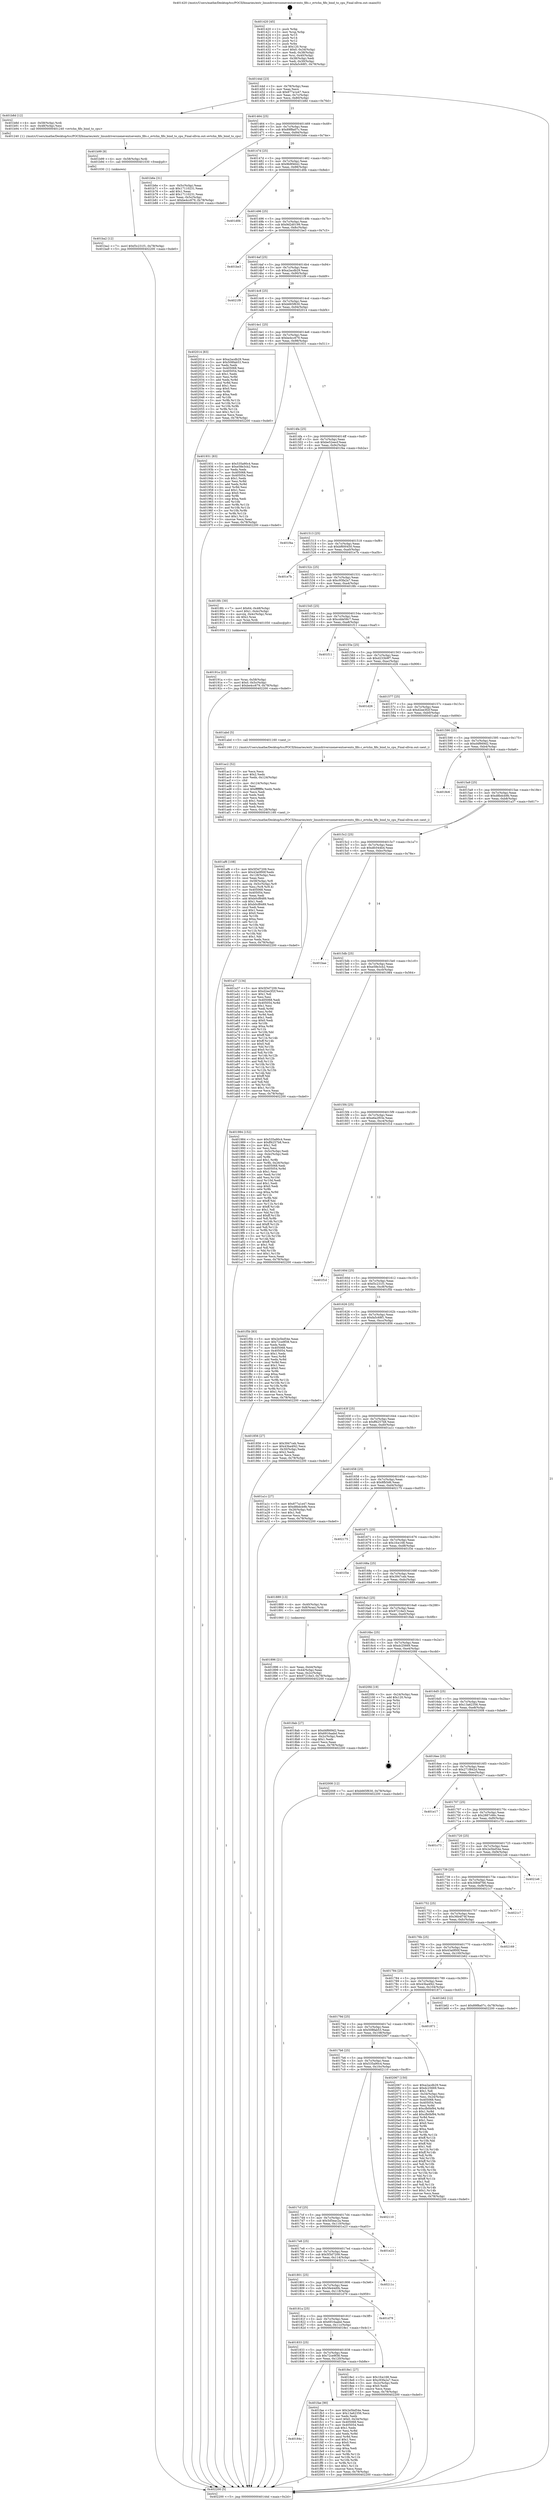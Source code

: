 digraph "0x401420" {
  label = "0x401420 (/mnt/c/Users/mathe/Desktop/tcc/POCII/binaries/extr_linuxdriversxeneventsevents_fifo.c_evtchn_fifo_bind_to_cpu_Final-ollvm.out::main(0))"
  labelloc = "t"
  node[shape=record]

  Entry [label="",width=0.3,height=0.3,shape=circle,fillcolor=black,style=filled]
  "0x40144d" [label="{
     0x40144d [23]\l
     | [instrs]\l
     &nbsp;&nbsp;0x40144d \<+3\>: mov -0x78(%rbp),%eax\l
     &nbsp;&nbsp;0x401450 \<+2\>: mov %eax,%ecx\l
     &nbsp;&nbsp;0x401452 \<+6\>: sub $0x877a1e47,%ecx\l
     &nbsp;&nbsp;0x401458 \<+3\>: mov %eax,-0x7c(%rbp)\l
     &nbsp;&nbsp;0x40145b \<+3\>: mov %ecx,-0x80(%rbp)\l
     &nbsp;&nbsp;0x40145e \<+6\>: je 0000000000401b8d \<main+0x76d\>\l
  }"]
  "0x401b8d" [label="{
     0x401b8d [12]\l
     | [instrs]\l
     &nbsp;&nbsp;0x401b8d \<+4\>: mov -0x58(%rbp),%rdi\l
     &nbsp;&nbsp;0x401b91 \<+3\>: mov -0x48(%rbp),%esi\l
     &nbsp;&nbsp;0x401b94 \<+5\>: call 0000000000401240 \<evtchn_fifo_bind_to_cpu\>\l
     | [calls]\l
     &nbsp;&nbsp;0x401240 \{1\} (/mnt/c/Users/mathe/Desktop/tcc/POCII/binaries/extr_linuxdriversxeneventsevents_fifo.c_evtchn_fifo_bind_to_cpu_Final-ollvm.out::evtchn_fifo_bind_to_cpu)\l
  }"]
  "0x401464" [label="{
     0x401464 [25]\l
     | [instrs]\l
     &nbsp;&nbsp;0x401464 \<+5\>: jmp 0000000000401469 \<main+0x49\>\l
     &nbsp;&nbsp;0x401469 \<+3\>: mov -0x7c(%rbp),%eax\l
     &nbsp;&nbsp;0x40146c \<+5\>: sub $0x89f8a07c,%eax\l
     &nbsp;&nbsp;0x401471 \<+6\>: mov %eax,-0x84(%rbp)\l
     &nbsp;&nbsp;0x401477 \<+6\>: je 0000000000401b6e \<main+0x74e\>\l
  }"]
  Exit [label="",width=0.3,height=0.3,shape=circle,fillcolor=black,style=filled,peripheries=2]
  "0x401b6e" [label="{
     0x401b6e [31]\l
     | [instrs]\l
     &nbsp;&nbsp;0x401b6e \<+3\>: mov -0x5c(%rbp),%eax\l
     &nbsp;&nbsp;0x401b71 \<+5\>: sub $0x17110231,%eax\l
     &nbsp;&nbsp;0x401b76 \<+3\>: add $0x1,%eax\l
     &nbsp;&nbsp;0x401b79 \<+5\>: add $0x17110231,%eax\l
     &nbsp;&nbsp;0x401b7e \<+3\>: mov %eax,-0x5c(%rbp)\l
     &nbsp;&nbsp;0x401b81 \<+7\>: movl $0xbe4cc679,-0x78(%rbp)\l
     &nbsp;&nbsp;0x401b88 \<+5\>: jmp 0000000000402200 \<main+0xde0\>\l
  }"]
  "0x40147d" [label="{
     0x40147d [25]\l
     | [instrs]\l
     &nbsp;&nbsp;0x40147d \<+5\>: jmp 0000000000401482 \<main+0x62\>\l
     &nbsp;&nbsp;0x401482 \<+3\>: mov -0x7c(%rbp),%eax\l
     &nbsp;&nbsp;0x401485 \<+5\>: sub $0x9b9f4642,%eax\l
     &nbsp;&nbsp;0x40148a \<+6\>: mov %eax,-0x88(%rbp)\l
     &nbsp;&nbsp;0x401490 \<+6\>: je 0000000000401d0b \<main+0x8eb\>\l
  }"]
  "0x40184c" [label="{
     0x40184c\l
  }", style=dashed]
  "0x401d0b" [label="{
     0x401d0b\l
  }", style=dashed]
  "0x401496" [label="{
     0x401496 [25]\l
     | [instrs]\l
     &nbsp;&nbsp;0x401496 \<+5\>: jmp 000000000040149b \<main+0x7b\>\l
     &nbsp;&nbsp;0x40149b \<+3\>: mov -0x7c(%rbp),%eax\l
     &nbsp;&nbsp;0x40149e \<+5\>: sub $0x9d2d0199,%eax\l
     &nbsp;&nbsp;0x4014a3 \<+6\>: mov %eax,-0x8c(%rbp)\l
     &nbsp;&nbsp;0x4014a9 \<+6\>: je 0000000000401be3 \<main+0x7c3\>\l
  }"]
  "0x401fae" [label="{
     0x401fae [90]\l
     | [instrs]\l
     &nbsp;&nbsp;0x401fae \<+5\>: mov $0x2e5bd54e,%eax\l
     &nbsp;&nbsp;0x401fb3 \<+5\>: mov $0x13a62356,%ecx\l
     &nbsp;&nbsp;0x401fb8 \<+2\>: xor %edx,%edx\l
     &nbsp;&nbsp;0x401fba \<+7\>: movl $0x0,-0x34(%rbp)\l
     &nbsp;&nbsp;0x401fc1 \<+7\>: mov 0x405068,%esi\l
     &nbsp;&nbsp;0x401fc8 \<+7\>: mov 0x405054,%edi\l
     &nbsp;&nbsp;0x401fcf \<+3\>: sub $0x1,%edx\l
     &nbsp;&nbsp;0x401fd2 \<+3\>: mov %esi,%r8d\l
     &nbsp;&nbsp;0x401fd5 \<+3\>: add %edx,%r8d\l
     &nbsp;&nbsp;0x401fd8 \<+4\>: imul %r8d,%esi\l
     &nbsp;&nbsp;0x401fdc \<+3\>: and $0x1,%esi\l
     &nbsp;&nbsp;0x401fdf \<+3\>: cmp $0x0,%esi\l
     &nbsp;&nbsp;0x401fe2 \<+4\>: sete %r9b\l
     &nbsp;&nbsp;0x401fe6 \<+3\>: cmp $0xa,%edi\l
     &nbsp;&nbsp;0x401fe9 \<+4\>: setl %r10b\l
     &nbsp;&nbsp;0x401fed \<+3\>: mov %r9b,%r11b\l
     &nbsp;&nbsp;0x401ff0 \<+3\>: and %r10b,%r11b\l
     &nbsp;&nbsp;0x401ff3 \<+3\>: xor %r10b,%r9b\l
     &nbsp;&nbsp;0x401ff6 \<+3\>: or %r9b,%r11b\l
     &nbsp;&nbsp;0x401ff9 \<+4\>: test $0x1,%r11b\l
     &nbsp;&nbsp;0x401ffd \<+3\>: cmovne %ecx,%eax\l
     &nbsp;&nbsp;0x402000 \<+3\>: mov %eax,-0x78(%rbp)\l
     &nbsp;&nbsp;0x402003 \<+5\>: jmp 0000000000402200 \<main+0xde0\>\l
  }"]
  "0x401be3" [label="{
     0x401be3\l
  }", style=dashed]
  "0x4014af" [label="{
     0x4014af [25]\l
     | [instrs]\l
     &nbsp;&nbsp;0x4014af \<+5\>: jmp 00000000004014b4 \<main+0x94\>\l
     &nbsp;&nbsp;0x4014b4 \<+3\>: mov -0x7c(%rbp),%eax\l
     &nbsp;&nbsp;0x4014b7 \<+5\>: sub $0xa2acdb29,%eax\l
     &nbsp;&nbsp;0x4014bc \<+6\>: mov %eax,-0x90(%rbp)\l
     &nbsp;&nbsp;0x4014c2 \<+6\>: je 00000000004021f9 \<main+0xdd9\>\l
  }"]
  "0x401ba2" [label="{
     0x401ba2 [12]\l
     | [instrs]\l
     &nbsp;&nbsp;0x401ba2 \<+7\>: movl $0xf3c231f1,-0x78(%rbp)\l
     &nbsp;&nbsp;0x401ba9 \<+5\>: jmp 0000000000402200 \<main+0xde0\>\l
  }"]
  "0x4021f9" [label="{
     0x4021f9\l
  }", style=dashed]
  "0x4014c8" [label="{
     0x4014c8 [25]\l
     | [instrs]\l
     &nbsp;&nbsp;0x4014c8 \<+5\>: jmp 00000000004014cd \<main+0xad\>\l
     &nbsp;&nbsp;0x4014cd \<+3\>: mov -0x7c(%rbp),%eax\l
     &nbsp;&nbsp;0x4014d0 \<+5\>: sub $0xb665f630,%eax\l
     &nbsp;&nbsp;0x4014d5 \<+6\>: mov %eax,-0x94(%rbp)\l
     &nbsp;&nbsp;0x4014db \<+6\>: je 0000000000402014 \<main+0xbf4\>\l
  }"]
  "0x401b99" [label="{
     0x401b99 [9]\l
     | [instrs]\l
     &nbsp;&nbsp;0x401b99 \<+4\>: mov -0x58(%rbp),%rdi\l
     &nbsp;&nbsp;0x401b9d \<+5\>: call 0000000000401030 \<free@plt\>\l
     | [calls]\l
     &nbsp;&nbsp;0x401030 \{1\} (unknown)\l
  }"]
  "0x402014" [label="{
     0x402014 [83]\l
     | [instrs]\l
     &nbsp;&nbsp;0x402014 \<+5\>: mov $0xa2acdb29,%eax\l
     &nbsp;&nbsp;0x402019 \<+5\>: mov $0x508fab53,%ecx\l
     &nbsp;&nbsp;0x40201e \<+2\>: xor %edx,%edx\l
     &nbsp;&nbsp;0x402020 \<+7\>: mov 0x405068,%esi\l
     &nbsp;&nbsp;0x402027 \<+7\>: mov 0x405054,%edi\l
     &nbsp;&nbsp;0x40202e \<+3\>: sub $0x1,%edx\l
     &nbsp;&nbsp;0x402031 \<+3\>: mov %esi,%r8d\l
     &nbsp;&nbsp;0x402034 \<+3\>: add %edx,%r8d\l
     &nbsp;&nbsp;0x402037 \<+4\>: imul %r8d,%esi\l
     &nbsp;&nbsp;0x40203b \<+3\>: and $0x1,%esi\l
     &nbsp;&nbsp;0x40203e \<+3\>: cmp $0x0,%esi\l
     &nbsp;&nbsp;0x402041 \<+4\>: sete %r9b\l
     &nbsp;&nbsp;0x402045 \<+3\>: cmp $0xa,%edi\l
     &nbsp;&nbsp;0x402048 \<+4\>: setl %r10b\l
     &nbsp;&nbsp;0x40204c \<+3\>: mov %r9b,%r11b\l
     &nbsp;&nbsp;0x40204f \<+3\>: and %r10b,%r11b\l
     &nbsp;&nbsp;0x402052 \<+3\>: xor %r10b,%r9b\l
     &nbsp;&nbsp;0x402055 \<+3\>: or %r9b,%r11b\l
     &nbsp;&nbsp;0x402058 \<+4\>: test $0x1,%r11b\l
     &nbsp;&nbsp;0x40205c \<+3\>: cmovne %ecx,%eax\l
     &nbsp;&nbsp;0x40205f \<+3\>: mov %eax,-0x78(%rbp)\l
     &nbsp;&nbsp;0x402062 \<+5\>: jmp 0000000000402200 \<main+0xde0\>\l
  }"]
  "0x4014e1" [label="{
     0x4014e1 [25]\l
     | [instrs]\l
     &nbsp;&nbsp;0x4014e1 \<+5\>: jmp 00000000004014e6 \<main+0xc6\>\l
     &nbsp;&nbsp;0x4014e6 \<+3\>: mov -0x7c(%rbp),%eax\l
     &nbsp;&nbsp;0x4014e9 \<+5\>: sub $0xbe4cc679,%eax\l
     &nbsp;&nbsp;0x4014ee \<+6\>: mov %eax,-0x98(%rbp)\l
     &nbsp;&nbsp;0x4014f4 \<+6\>: je 0000000000401931 \<main+0x511\>\l
  }"]
  "0x401af6" [label="{
     0x401af6 [108]\l
     | [instrs]\l
     &nbsp;&nbsp;0x401af6 \<+5\>: mov $0x5f3d7209,%ecx\l
     &nbsp;&nbsp;0x401afb \<+5\>: mov $0x43a0f00f,%edx\l
     &nbsp;&nbsp;0x401b00 \<+6\>: mov -0x128(%rbp),%esi\l
     &nbsp;&nbsp;0x401b06 \<+3\>: imul %eax,%esi\l
     &nbsp;&nbsp;0x401b09 \<+4\>: mov -0x58(%rbp),%r8\l
     &nbsp;&nbsp;0x401b0d \<+4\>: movslq -0x5c(%rbp),%r9\l
     &nbsp;&nbsp;0x401b11 \<+4\>: mov %esi,(%r8,%r9,4)\l
     &nbsp;&nbsp;0x401b15 \<+7\>: mov 0x405068,%eax\l
     &nbsp;&nbsp;0x401b1c \<+7\>: mov 0x405054,%esi\l
     &nbsp;&nbsp;0x401b23 \<+2\>: mov %eax,%edi\l
     &nbsp;&nbsp;0x401b25 \<+6\>: add $0xb0cf8489,%edi\l
     &nbsp;&nbsp;0x401b2b \<+3\>: sub $0x1,%edi\l
     &nbsp;&nbsp;0x401b2e \<+6\>: sub $0xb0cf8489,%edi\l
     &nbsp;&nbsp;0x401b34 \<+3\>: imul %edi,%eax\l
     &nbsp;&nbsp;0x401b37 \<+3\>: and $0x1,%eax\l
     &nbsp;&nbsp;0x401b3a \<+3\>: cmp $0x0,%eax\l
     &nbsp;&nbsp;0x401b3d \<+4\>: sete %r10b\l
     &nbsp;&nbsp;0x401b41 \<+3\>: cmp $0xa,%esi\l
     &nbsp;&nbsp;0x401b44 \<+4\>: setl %r11b\l
     &nbsp;&nbsp;0x401b48 \<+3\>: mov %r10b,%bl\l
     &nbsp;&nbsp;0x401b4b \<+3\>: and %r11b,%bl\l
     &nbsp;&nbsp;0x401b4e \<+3\>: xor %r11b,%r10b\l
     &nbsp;&nbsp;0x401b51 \<+3\>: or %r10b,%bl\l
     &nbsp;&nbsp;0x401b54 \<+3\>: test $0x1,%bl\l
     &nbsp;&nbsp;0x401b57 \<+3\>: cmovne %edx,%ecx\l
     &nbsp;&nbsp;0x401b5a \<+3\>: mov %ecx,-0x78(%rbp)\l
     &nbsp;&nbsp;0x401b5d \<+5\>: jmp 0000000000402200 \<main+0xde0\>\l
  }"]
  "0x401931" [label="{
     0x401931 [83]\l
     | [instrs]\l
     &nbsp;&nbsp;0x401931 \<+5\>: mov $0x535a90c4,%eax\l
     &nbsp;&nbsp;0x401936 \<+5\>: mov $0xe58e3cb2,%ecx\l
     &nbsp;&nbsp;0x40193b \<+2\>: xor %edx,%edx\l
     &nbsp;&nbsp;0x40193d \<+7\>: mov 0x405068,%esi\l
     &nbsp;&nbsp;0x401944 \<+7\>: mov 0x405054,%edi\l
     &nbsp;&nbsp;0x40194b \<+3\>: sub $0x1,%edx\l
     &nbsp;&nbsp;0x40194e \<+3\>: mov %esi,%r8d\l
     &nbsp;&nbsp;0x401951 \<+3\>: add %edx,%r8d\l
     &nbsp;&nbsp;0x401954 \<+4\>: imul %r8d,%esi\l
     &nbsp;&nbsp;0x401958 \<+3\>: and $0x1,%esi\l
     &nbsp;&nbsp;0x40195b \<+3\>: cmp $0x0,%esi\l
     &nbsp;&nbsp;0x40195e \<+4\>: sete %r9b\l
     &nbsp;&nbsp;0x401962 \<+3\>: cmp $0xa,%edi\l
     &nbsp;&nbsp;0x401965 \<+4\>: setl %r10b\l
     &nbsp;&nbsp;0x401969 \<+3\>: mov %r9b,%r11b\l
     &nbsp;&nbsp;0x40196c \<+3\>: and %r10b,%r11b\l
     &nbsp;&nbsp;0x40196f \<+3\>: xor %r10b,%r9b\l
     &nbsp;&nbsp;0x401972 \<+3\>: or %r9b,%r11b\l
     &nbsp;&nbsp;0x401975 \<+4\>: test $0x1,%r11b\l
     &nbsp;&nbsp;0x401979 \<+3\>: cmovne %ecx,%eax\l
     &nbsp;&nbsp;0x40197c \<+3\>: mov %eax,-0x78(%rbp)\l
     &nbsp;&nbsp;0x40197f \<+5\>: jmp 0000000000402200 \<main+0xde0\>\l
  }"]
  "0x4014fa" [label="{
     0x4014fa [25]\l
     | [instrs]\l
     &nbsp;&nbsp;0x4014fa \<+5\>: jmp 00000000004014ff \<main+0xdf\>\l
     &nbsp;&nbsp;0x4014ff \<+3\>: mov -0x7c(%rbp),%eax\l
     &nbsp;&nbsp;0x401502 \<+5\>: sub $0xbe52eecf,%eax\l
     &nbsp;&nbsp;0x401507 \<+6\>: mov %eax,-0x9c(%rbp)\l
     &nbsp;&nbsp;0x40150d \<+6\>: je 0000000000401f4a \<main+0xb2a\>\l
  }"]
  "0x401ac2" [label="{
     0x401ac2 [52]\l
     | [instrs]\l
     &nbsp;&nbsp;0x401ac2 \<+2\>: xor %ecx,%ecx\l
     &nbsp;&nbsp;0x401ac4 \<+5\>: mov $0x2,%edx\l
     &nbsp;&nbsp;0x401ac9 \<+6\>: mov %edx,-0x124(%rbp)\l
     &nbsp;&nbsp;0x401acf \<+1\>: cltd\l
     &nbsp;&nbsp;0x401ad0 \<+6\>: mov -0x124(%rbp),%esi\l
     &nbsp;&nbsp;0x401ad6 \<+2\>: idiv %esi\l
     &nbsp;&nbsp;0x401ad8 \<+6\>: imul $0xfffffffe,%edx,%edx\l
     &nbsp;&nbsp;0x401ade \<+2\>: mov %ecx,%edi\l
     &nbsp;&nbsp;0x401ae0 \<+2\>: sub %edx,%edi\l
     &nbsp;&nbsp;0x401ae2 \<+2\>: mov %ecx,%edx\l
     &nbsp;&nbsp;0x401ae4 \<+3\>: sub $0x1,%edx\l
     &nbsp;&nbsp;0x401ae7 \<+2\>: add %edx,%edi\l
     &nbsp;&nbsp;0x401ae9 \<+2\>: sub %edi,%ecx\l
     &nbsp;&nbsp;0x401aeb \<+6\>: mov %ecx,-0x128(%rbp)\l
     &nbsp;&nbsp;0x401af1 \<+5\>: call 0000000000401160 \<next_i\>\l
     | [calls]\l
     &nbsp;&nbsp;0x401160 \{1\} (/mnt/c/Users/mathe/Desktop/tcc/POCII/binaries/extr_linuxdriversxeneventsevents_fifo.c_evtchn_fifo_bind_to_cpu_Final-ollvm.out::next_i)\l
  }"]
  "0x401f4a" [label="{
     0x401f4a\l
  }", style=dashed]
  "0x401513" [label="{
     0x401513 [25]\l
     | [instrs]\l
     &nbsp;&nbsp;0x401513 \<+5\>: jmp 0000000000401518 \<main+0xf8\>\l
     &nbsp;&nbsp;0x401518 \<+3\>: mov -0x7c(%rbp),%eax\l
     &nbsp;&nbsp;0x40151b \<+5\>: sub $0xbf600450,%eax\l
     &nbsp;&nbsp;0x401520 \<+6\>: mov %eax,-0xa0(%rbp)\l
     &nbsp;&nbsp;0x401526 \<+6\>: je 0000000000401e7b \<main+0xa5b\>\l
  }"]
  "0x40191a" [label="{
     0x40191a [23]\l
     | [instrs]\l
     &nbsp;&nbsp;0x40191a \<+4\>: mov %rax,-0x58(%rbp)\l
     &nbsp;&nbsp;0x40191e \<+7\>: movl $0x0,-0x5c(%rbp)\l
     &nbsp;&nbsp;0x401925 \<+7\>: movl $0xbe4cc679,-0x78(%rbp)\l
     &nbsp;&nbsp;0x40192c \<+5\>: jmp 0000000000402200 \<main+0xde0\>\l
  }"]
  "0x401e7b" [label="{
     0x401e7b\l
  }", style=dashed]
  "0x40152c" [label="{
     0x40152c [25]\l
     | [instrs]\l
     &nbsp;&nbsp;0x40152c \<+5\>: jmp 0000000000401531 \<main+0x111\>\l
     &nbsp;&nbsp;0x401531 \<+3\>: mov -0x7c(%rbp),%eax\l
     &nbsp;&nbsp;0x401534 \<+5\>: sub $0xc93fa2a7,%eax\l
     &nbsp;&nbsp;0x401539 \<+6\>: mov %eax,-0xa4(%rbp)\l
     &nbsp;&nbsp;0x40153f \<+6\>: je 00000000004018fc \<main+0x4dc\>\l
  }"]
  "0x401833" [label="{
     0x401833 [25]\l
     | [instrs]\l
     &nbsp;&nbsp;0x401833 \<+5\>: jmp 0000000000401838 \<main+0x418\>\l
     &nbsp;&nbsp;0x401838 \<+3\>: mov -0x7c(%rbp),%eax\l
     &nbsp;&nbsp;0x40183b \<+5\>: sub $0x72ce9f38,%eax\l
     &nbsp;&nbsp;0x401840 \<+6\>: mov %eax,-0x120(%rbp)\l
     &nbsp;&nbsp;0x401846 \<+6\>: je 0000000000401fae \<main+0xb8e\>\l
  }"]
  "0x4018fc" [label="{
     0x4018fc [30]\l
     | [instrs]\l
     &nbsp;&nbsp;0x4018fc \<+7\>: movl $0x64,-0x48(%rbp)\l
     &nbsp;&nbsp;0x401903 \<+7\>: movl $0x1,-0x4c(%rbp)\l
     &nbsp;&nbsp;0x40190a \<+4\>: movslq -0x4c(%rbp),%rax\l
     &nbsp;&nbsp;0x40190e \<+4\>: shl $0x2,%rax\l
     &nbsp;&nbsp;0x401912 \<+3\>: mov %rax,%rdi\l
     &nbsp;&nbsp;0x401915 \<+5\>: call 0000000000401050 \<malloc@plt\>\l
     | [calls]\l
     &nbsp;&nbsp;0x401050 \{1\} (unknown)\l
  }"]
  "0x401545" [label="{
     0x401545 [25]\l
     | [instrs]\l
     &nbsp;&nbsp;0x401545 \<+5\>: jmp 000000000040154a \<main+0x12a\>\l
     &nbsp;&nbsp;0x40154a \<+3\>: mov -0x7c(%rbp),%eax\l
     &nbsp;&nbsp;0x40154d \<+5\>: sub $0xcdde58c7,%eax\l
     &nbsp;&nbsp;0x401552 \<+6\>: mov %eax,-0xa8(%rbp)\l
     &nbsp;&nbsp;0x401558 \<+6\>: je 0000000000401f11 \<main+0xaf1\>\l
  }"]
  "0x4018e1" [label="{
     0x4018e1 [27]\l
     | [instrs]\l
     &nbsp;&nbsp;0x4018e1 \<+5\>: mov $0x1fce168,%eax\l
     &nbsp;&nbsp;0x4018e6 \<+5\>: mov $0xc93fa2a7,%ecx\l
     &nbsp;&nbsp;0x4018eb \<+3\>: mov -0x2c(%rbp),%edx\l
     &nbsp;&nbsp;0x4018ee \<+3\>: cmp $0x0,%edx\l
     &nbsp;&nbsp;0x4018f1 \<+3\>: cmove %ecx,%eax\l
     &nbsp;&nbsp;0x4018f4 \<+3\>: mov %eax,-0x78(%rbp)\l
     &nbsp;&nbsp;0x4018f7 \<+5\>: jmp 0000000000402200 \<main+0xde0\>\l
  }"]
  "0x401f11" [label="{
     0x401f11\l
  }", style=dashed]
  "0x40155e" [label="{
     0x40155e [25]\l
     | [instrs]\l
     &nbsp;&nbsp;0x40155e \<+5\>: jmp 0000000000401563 \<main+0x143\>\l
     &nbsp;&nbsp;0x401563 \<+3\>: mov -0x7c(%rbp),%eax\l
     &nbsp;&nbsp;0x401566 \<+5\>: sub $0xd233b9f7,%eax\l
     &nbsp;&nbsp;0x40156b \<+6\>: mov %eax,-0xac(%rbp)\l
     &nbsp;&nbsp;0x401571 \<+6\>: je 0000000000401d26 \<main+0x906\>\l
  }"]
  "0x40181a" [label="{
     0x40181a [25]\l
     | [instrs]\l
     &nbsp;&nbsp;0x40181a \<+5\>: jmp 000000000040181f \<main+0x3ff\>\l
     &nbsp;&nbsp;0x40181f \<+3\>: mov -0x7c(%rbp),%eax\l
     &nbsp;&nbsp;0x401822 \<+5\>: sub $0x6916aabd,%eax\l
     &nbsp;&nbsp;0x401827 \<+6\>: mov %eax,-0x11c(%rbp)\l
     &nbsp;&nbsp;0x40182d \<+6\>: je 00000000004018e1 \<main+0x4c1\>\l
  }"]
  "0x401d26" [label="{
     0x401d26\l
  }", style=dashed]
  "0x401577" [label="{
     0x401577 [25]\l
     | [instrs]\l
     &nbsp;&nbsp;0x401577 \<+5\>: jmp 000000000040157c \<main+0x15c\>\l
     &nbsp;&nbsp;0x40157c \<+3\>: mov -0x7c(%rbp),%eax\l
     &nbsp;&nbsp;0x40157f \<+5\>: sub $0xd2ee3f2f,%eax\l
     &nbsp;&nbsp;0x401584 \<+6\>: mov %eax,-0xb0(%rbp)\l
     &nbsp;&nbsp;0x40158a \<+6\>: je 0000000000401abd \<main+0x69d\>\l
  }"]
  "0x401d79" [label="{
     0x401d79\l
  }", style=dashed]
  "0x401abd" [label="{
     0x401abd [5]\l
     | [instrs]\l
     &nbsp;&nbsp;0x401abd \<+5\>: call 0000000000401160 \<next_i\>\l
     | [calls]\l
     &nbsp;&nbsp;0x401160 \{1\} (/mnt/c/Users/mathe/Desktop/tcc/POCII/binaries/extr_linuxdriversxeneventsevents_fifo.c_evtchn_fifo_bind_to_cpu_Final-ollvm.out::next_i)\l
  }"]
  "0x401590" [label="{
     0x401590 [25]\l
     | [instrs]\l
     &nbsp;&nbsp;0x401590 \<+5\>: jmp 0000000000401595 \<main+0x175\>\l
     &nbsp;&nbsp;0x401595 \<+3\>: mov -0x7c(%rbp),%eax\l
     &nbsp;&nbsp;0x401598 \<+5\>: sub $0xd4f669d2,%eax\l
     &nbsp;&nbsp;0x40159d \<+6\>: mov %eax,-0xb4(%rbp)\l
     &nbsp;&nbsp;0x4015a3 \<+6\>: je 00000000004018c6 \<main+0x4a6\>\l
  }"]
  "0x401801" [label="{
     0x401801 [25]\l
     | [instrs]\l
     &nbsp;&nbsp;0x401801 \<+5\>: jmp 0000000000401806 \<main+0x3e6\>\l
     &nbsp;&nbsp;0x401806 \<+3\>: mov -0x7c(%rbp),%eax\l
     &nbsp;&nbsp;0x401809 \<+5\>: sub $0x5fe44d0b,%eax\l
     &nbsp;&nbsp;0x40180e \<+6\>: mov %eax,-0x118(%rbp)\l
     &nbsp;&nbsp;0x401814 \<+6\>: je 0000000000401d79 \<main+0x959\>\l
  }"]
  "0x4018c6" [label="{
     0x4018c6\l
  }", style=dashed]
  "0x4015a9" [label="{
     0x4015a9 [25]\l
     | [instrs]\l
     &nbsp;&nbsp;0x4015a9 \<+5\>: jmp 00000000004015ae \<main+0x18e\>\l
     &nbsp;&nbsp;0x4015ae \<+3\>: mov -0x7c(%rbp),%eax\l
     &nbsp;&nbsp;0x4015b1 \<+5\>: sub $0xd8bdcb9b,%eax\l
     &nbsp;&nbsp;0x4015b6 \<+6\>: mov %eax,-0xb8(%rbp)\l
     &nbsp;&nbsp;0x4015bc \<+6\>: je 0000000000401a37 \<main+0x617\>\l
  }"]
  "0x40211c" [label="{
     0x40211c\l
  }", style=dashed]
  "0x401a37" [label="{
     0x401a37 [134]\l
     | [instrs]\l
     &nbsp;&nbsp;0x401a37 \<+5\>: mov $0x5f3d7209,%eax\l
     &nbsp;&nbsp;0x401a3c \<+5\>: mov $0xd2ee3f2f,%ecx\l
     &nbsp;&nbsp;0x401a41 \<+2\>: mov $0x1,%dl\l
     &nbsp;&nbsp;0x401a43 \<+2\>: xor %esi,%esi\l
     &nbsp;&nbsp;0x401a45 \<+7\>: mov 0x405068,%edi\l
     &nbsp;&nbsp;0x401a4c \<+8\>: mov 0x405054,%r8d\l
     &nbsp;&nbsp;0x401a54 \<+3\>: sub $0x1,%esi\l
     &nbsp;&nbsp;0x401a57 \<+3\>: mov %edi,%r9d\l
     &nbsp;&nbsp;0x401a5a \<+3\>: add %esi,%r9d\l
     &nbsp;&nbsp;0x401a5d \<+4\>: imul %r9d,%edi\l
     &nbsp;&nbsp;0x401a61 \<+3\>: and $0x1,%edi\l
     &nbsp;&nbsp;0x401a64 \<+3\>: cmp $0x0,%edi\l
     &nbsp;&nbsp;0x401a67 \<+4\>: sete %r10b\l
     &nbsp;&nbsp;0x401a6b \<+4\>: cmp $0xa,%r8d\l
     &nbsp;&nbsp;0x401a6f \<+4\>: setl %r11b\l
     &nbsp;&nbsp;0x401a73 \<+3\>: mov %r10b,%bl\l
     &nbsp;&nbsp;0x401a76 \<+3\>: xor $0xff,%bl\l
     &nbsp;&nbsp;0x401a79 \<+3\>: mov %r11b,%r14b\l
     &nbsp;&nbsp;0x401a7c \<+4\>: xor $0xff,%r14b\l
     &nbsp;&nbsp;0x401a80 \<+3\>: xor $0x0,%dl\l
     &nbsp;&nbsp;0x401a83 \<+3\>: mov %bl,%r15b\l
     &nbsp;&nbsp;0x401a86 \<+4\>: and $0x0,%r15b\l
     &nbsp;&nbsp;0x401a8a \<+3\>: and %dl,%r10b\l
     &nbsp;&nbsp;0x401a8d \<+3\>: mov %r14b,%r12b\l
     &nbsp;&nbsp;0x401a90 \<+4\>: and $0x0,%r12b\l
     &nbsp;&nbsp;0x401a94 \<+3\>: and %dl,%r11b\l
     &nbsp;&nbsp;0x401a97 \<+3\>: or %r10b,%r15b\l
     &nbsp;&nbsp;0x401a9a \<+3\>: or %r11b,%r12b\l
     &nbsp;&nbsp;0x401a9d \<+3\>: xor %r12b,%r15b\l
     &nbsp;&nbsp;0x401aa0 \<+3\>: or %r14b,%bl\l
     &nbsp;&nbsp;0x401aa3 \<+3\>: xor $0xff,%bl\l
     &nbsp;&nbsp;0x401aa6 \<+3\>: or $0x0,%dl\l
     &nbsp;&nbsp;0x401aa9 \<+2\>: and %dl,%bl\l
     &nbsp;&nbsp;0x401aab \<+3\>: or %bl,%r15b\l
     &nbsp;&nbsp;0x401aae \<+4\>: test $0x1,%r15b\l
     &nbsp;&nbsp;0x401ab2 \<+3\>: cmovne %ecx,%eax\l
     &nbsp;&nbsp;0x401ab5 \<+3\>: mov %eax,-0x78(%rbp)\l
     &nbsp;&nbsp;0x401ab8 \<+5\>: jmp 0000000000402200 \<main+0xde0\>\l
  }"]
  "0x4015c2" [label="{
     0x4015c2 [25]\l
     | [instrs]\l
     &nbsp;&nbsp;0x4015c2 \<+5\>: jmp 00000000004015c7 \<main+0x1a7\>\l
     &nbsp;&nbsp;0x4015c7 \<+3\>: mov -0x7c(%rbp),%eax\l
     &nbsp;&nbsp;0x4015ca \<+5\>: sub $0xdfc044b4,%eax\l
     &nbsp;&nbsp;0x4015cf \<+6\>: mov %eax,-0xbc(%rbp)\l
     &nbsp;&nbsp;0x4015d5 \<+6\>: je 0000000000401bae \<main+0x78e\>\l
  }"]
  "0x4017e8" [label="{
     0x4017e8 [25]\l
     | [instrs]\l
     &nbsp;&nbsp;0x4017e8 \<+5\>: jmp 00000000004017ed \<main+0x3cd\>\l
     &nbsp;&nbsp;0x4017ed \<+3\>: mov -0x7c(%rbp),%eax\l
     &nbsp;&nbsp;0x4017f0 \<+5\>: sub $0x5f3d7209,%eax\l
     &nbsp;&nbsp;0x4017f5 \<+6\>: mov %eax,-0x114(%rbp)\l
     &nbsp;&nbsp;0x4017fb \<+6\>: je 000000000040211c \<main+0xcfc\>\l
  }"]
  "0x401bae" [label="{
     0x401bae\l
  }", style=dashed]
  "0x4015db" [label="{
     0x4015db [25]\l
     | [instrs]\l
     &nbsp;&nbsp;0x4015db \<+5\>: jmp 00000000004015e0 \<main+0x1c0\>\l
     &nbsp;&nbsp;0x4015e0 \<+3\>: mov -0x7c(%rbp),%eax\l
     &nbsp;&nbsp;0x4015e3 \<+5\>: sub $0xe58e3cb2,%eax\l
     &nbsp;&nbsp;0x4015e8 \<+6\>: mov %eax,-0xc0(%rbp)\l
     &nbsp;&nbsp;0x4015ee \<+6\>: je 0000000000401984 \<main+0x564\>\l
  }"]
  "0x401e23" [label="{
     0x401e23\l
  }", style=dashed]
  "0x401984" [label="{
     0x401984 [152]\l
     | [instrs]\l
     &nbsp;&nbsp;0x401984 \<+5\>: mov $0x535a90c4,%eax\l
     &nbsp;&nbsp;0x401989 \<+5\>: mov $0xff4257b8,%ecx\l
     &nbsp;&nbsp;0x40198e \<+2\>: mov $0x1,%dl\l
     &nbsp;&nbsp;0x401990 \<+2\>: xor %esi,%esi\l
     &nbsp;&nbsp;0x401992 \<+3\>: mov -0x5c(%rbp),%edi\l
     &nbsp;&nbsp;0x401995 \<+3\>: cmp -0x4c(%rbp),%edi\l
     &nbsp;&nbsp;0x401998 \<+4\>: setl %r8b\l
     &nbsp;&nbsp;0x40199c \<+4\>: and $0x1,%r8b\l
     &nbsp;&nbsp;0x4019a0 \<+4\>: mov %r8b,-0x26(%rbp)\l
     &nbsp;&nbsp;0x4019a4 \<+7\>: mov 0x405068,%edi\l
     &nbsp;&nbsp;0x4019ab \<+8\>: mov 0x405054,%r9d\l
     &nbsp;&nbsp;0x4019b3 \<+3\>: sub $0x1,%esi\l
     &nbsp;&nbsp;0x4019b6 \<+3\>: mov %edi,%r10d\l
     &nbsp;&nbsp;0x4019b9 \<+3\>: add %esi,%r10d\l
     &nbsp;&nbsp;0x4019bc \<+4\>: imul %r10d,%edi\l
     &nbsp;&nbsp;0x4019c0 \<+3\>: and $0x1,%edi\l
     &nbsp;&nbsp;0x4019c3 \<+3\>: cmp $0x0,%edi\l
     &nbsp;&nbsp;0x4019c6 \<+4\>: sete %r8b\l
     &nbsp;&nbsp;0x4019ca \<+4\>: cmp $0xa,%r9d\l
     &nbsp;&nbsp;0x4019ce \<+4\>: setl %r11b\l
     &nbsp;&nbsp;0x4019d2 \<+3\>: mov %r8b,%bl\l
     &nbsp;&nbsp;0x4019d5 \<+3\>: xor $0xff,%bl\l
     &nbsp;&nbsp;0x4019d8 \<+3\>: mov %r11b,%r14b\l
     &nbsp;&nbsp;0x4019db \<+4\>: xor $0xff,%r14b\l
     &nbsp;&nbsp;0x4019df \<+3\>: xor $0x1,%dl\l
     &nbsp;&nbsp;0x4019e2 \<+3\>: mov %bl,%r15b\l
     &nbsp;&nbsp;0x4019e5 \<+4\>: and $0xff,%r15b\l
     &nbsp;&nbsp;0x4019e9 \<+3\>: and %dl,%r8b\l
     &nbsp;&nbsp;0x4019ec \<+3\>: mov %r14b,%r12b\l
     &nbsp;&nbsp;0x4019ef \<+4\>: and $0xff,%r12b\l
     &nbsp;&nbsp;0x4019f3 \<+3\>: and %dl,%r11b\l
     &nbsp;&nbsp;0x4019f6 \<+3\>: or %r8b,%r15b\l
     &nbsp;&nbsp;0x4019f9 \<+3\>: or %r11b,%r12b\l
     &nbsp;&nbsp;0x4019fc \<+3\>: xor %r12b,%r15b\l
     &nbsp;&nbsp;0x4019ff \<+3\>: or %r14b,%bl\l
     &nbsp;&nbsp;0x401a02 \<+3\>: xor $0xff,%bl\l
     &nbsp;&nbsp;0x401a05 \<+3\>: or $0x1,%dl\l
     &nbsp;&nbsp;0x401a08 \<+2\>: and %dl,%bl\l
     &nbsp;&nbsp;0x401a0a \<+3\>: or %bl,%r15b\l
     &nbsp;&nbsp;0x401a0d \<+4\>: test $0x1,%r15b\l
     &nbsp;&nbsp;0x401a11 \<+3\>: cmovne %ecx,%eax\l
     &nbsp;&nbsp;0x401a14 \<+3\>: mov %eax,-0x78(%rbp)\l
     &nbsp;&nbsp;0x401a17 \<+5\>: jmp 0000000000402200 \<main+0xde0\>\l
  }"]
  "0x4015f4" [label="{
     0x4015f4 [25]\l
     | [instrs]\l
     &nbsp;&nbsp;0x4015f4 \<+5\>: jmp 00000000004015f9 \<main+0x1d9\>\l
     &nbsp;&nbsp;0x4015f9 \<+3\>: mov -0x7c(%rbp),%eax\l
     &nbsp;&nbsp;0x4015fc \<+5\>: sub $0xe6a2f03e,%eax\l
     &nbsp;&nbsp;0x401601 \<+6\>: mov %eax,-0xc4(%rbp)\l
     &nbsp;&nbsp;0x401607 \<+6\>: je 0000000000401f1d \<main+0xafd\>\l
  }"]
  "0x4017cf" [label="{
     0x4017cf [25]\l
     | [instrs]\l
     &nbsp;&nbsp;0x4017cf \<+5\>: jmp 00000000004017d4 \<main+0x3b4\>\l
     &nbsp;&nbsp;0x4017d4 \<+3\>: mov -0x7c(%rbp),%eax\l
     &nbsp;&nbsp;0x4017d7 \<+5\>: sub $0x5d5eac2a,%eax\l
     &nbsp;&nbsp;0x4017dc \<+6\>: mov %eax,-0x110(%rbp)\l
     &nbsp;&nbsp;0x4017e2 \<+6\>: je 0000000000401e23 \<main+0xa03\>\l
  }"]
  "0x401f1d" [label="{
     0x401f1d\l
  }", style=dashed]
  "0x40160d" [label="{
     0x40160d [25]\l
     | [instrs]\l
     &nbsp;&nbsp;0x40160d \<+5\>: jmp 0000000000401612 \<main+0x1f2\>\l
     &nbsp;&nbsp;0x401612 \<+3\>: mov -0x7c(%rbp),%eax\l
     &nbsp;&nbsp;0x401615 \<+5\>: sub $0xf3c231f1,%eax\l
     &nbsp;&nbsp;0x40161a \<+6\>: mov %eax,-0xc8(%rbp)\l
     &nbsp;&nbsp;0x401620 \<+6\>: je 0000000000401f5b \<main+0xb3b\>\l
  }"]
  "0x402110" [label="{
     0x402110\l
  }", style=dashed]
  "0x401f5b" [label="{
     0x401f5b [83]\l
     | [instrs]\l
     &nbsp;&nbsp;0x401f5b \<+5\>: mov $0x2e5bd54e,%eax\l
     &nbsp;&nbsp;0x401f60 \<+5\>: mov $0x72ce9f38,%ecx\l
     &nbsp;&nbsp;0x401f65 \<+2\>: xor %edx,%edx\l
     &nbsp;&nbsp;0x401f67 \<+7\>: mov 0x405068,%esi\l
     &nbsp;&nbsp;0x401f6e \<+7\>: mov 0x405054,%edi\l
     &nbsp;&nbsp;0x401f75 \<+3\>: sub $0x1,%edx\l
     &nbsp;&nbsp;0x401f78 \<+3\>: mov %esi,%r8d\l
     &nbsp;&nbsp;0x401f7b \<+3\>: add %edx,%r8d\l
     &nbsp;&nbsp;0x401f7e \<+4\>: imul %r8d,%esi\l
     &nbsp;&nbsp;0x401f82 \<+3\>: and $0x1,%esi\l
     &nbsp;&nbsp;0x401f85 \<+3\>: cmp $0x0,%esi\l
     &nbsp;&nbsp;0x401f88 \<+4\>: sete %r9b\l
     &nbsp;&nbsp;0x401f8c \<+3\>: cmp $0xa,%edi\l
     &nbsp;&nbsp;0x401f8f \<+4\>: setl %r10b\l
     &nbsp;&nbsp;0x401f93 \<+3\>: mov %r9b,%r11b\l
     &nbsp;&nbsp;0x401f96 \<+3\>: and %r10b,%r11b\l
     &nbsp;&nbsp;0x401f99 \<+3\>: xor %r10b,%r9b\l
     &nbsp;&nbsp;0x401f9c \<+3\>: or %r9b,%r11b\l
     &nbsp;&nbsp;0x401f9f \<+4\>: test $0x1,%r11b\l
     &nbsp;&nbsp;0x401fa3 \<+3\>: cmovne %ecx,%eax\l
     &nbsp;&nbsp;0x401fa6 \<+3\>: mov %eax,-0x78(%rbp)\l
     &nbsp;&nbsp;0x401fa9 \<+5\>: jmp 0000000000402200 \<main+0xde0\>\l
  }"]
  "0x401626" [label="{
     0x401626 [25]\l
     | [instrs]\l
     &nbsp;&nbsp;0x401626 \<+5\>: jmp 000000000040162b \<main+0x20b\>\l
     &nbsp;&nbsp;0x40162b \<+3\>: mov -0x7c(%rbp),%eax\l
     &nbsp;&nbsp;0x40162e \<+5\>: sub $0xfa5c68f1,%eax\l
     &nbsp;&nbsp;0x401633 \<+6\>: mov %eax,-0xcc(%rbp)\l
     &nbsp;&nbsp;0x401639 \<+6\>: je 0000000000401856 \<main+0x436\>\l
  }"]
  "0x4017b6" [label="{
     0x4017b6 [25]\l
     | [instrs]\l
     &nbsp;&nbsp;0x4017b6 \<+5\>: jmp 00000000004017bb \<main+0x39b\>\l
     &nbsp;&nbsp;0x4017bb \<+3\>: mov -0x7c(%rbp),%eax\l
     &nbsp;&nbsp;0x4017be \<+5\>: sub $0x535a90c4,%eax\l
     &nbsp;&nbsp;0x4017c3 \<+6\>: mov %eax,-0x10c(%rbp)\l
     &nbsp;&nbsp;0x4017c9 \<+6\>: je 0000000000402110 \<main+0xcf0\>\l
  }"]
  "0x401856" [label="{
     0x401856 [27]\l
     | [instrs]\l
     &nbsp;&nbsp;0x401856 \<+5\>: mov $0x3947ceb,%eax\l
     &nbsp;&nbsp;0x40185b \<+5\>: mov $0x43ba4f42,%ecx\l
     &nbsp;&nbsp;0x401860 \<+3\>: mov -0x30(%rbp),%edx\l
     &nbsp;&nbsp;0x401863 \<+3\>: cmp $0x2,%edx\l
     &nbsp;&nbsp;0x401866 \<+3\>: cmovne %ecx,%eax\l
     &nbsp;&nbsp;0x401869 \<+3\>: mov %eax,-0x78(%rbp)\l
     &nbsp;&nbsp;0x40186c \<+5\>: jmp 0000000000402200 \<main+0xde0\>\l
  }"]
  "0x40163f" [label="{
     0x40163f [25]\l
     | [instrs]\l
     &nbsp;&nbsp;0x40163f \<+5\>: jmp 0000000000401644 \<main+0x224\>\l
     &nbsp;&nbsp;0x401644 \<+3\>: mov -0x7c(%rbp),%eax\l
     &nbsp;&nbsp;0x401647 \<+5\>: sub $0xff4257b8,%eax\l
     &nbsp;&nbsp;0x40164c \<+6\>: mov %eax,-0xd0(%rbp)\l
     &nbsp;&nbsp;0x401652 \<+6\>: je 0000000000401a1c \<main+0x5fc\>\l
  }"]
  "0x402200" [label="{
     0x402200 [5]\l
     | [instrs]\l
     &nbsp;&nbsp;0x402200 \<+5\>: jmp 000000000040144d \<main+0x2d\>\l
  }"]
  "0x401420" [label="{
     0x401420 [45]\l
     | [instrs]\l
     &nbsp;&nbsp;0x401420 \<+1\>: push %rbp\l
     &nbsp;&nbsp;0x401421 \<+3\>: mov %rsp,%rbp\l
     &nbsp;&nbsp;0x401424 \<+2\>: push %r15\l
     &nbsp;&nbsp;0x401426 \<+2\>: push %r14\l
     &nbsp;&nbsp;0x401428 \<+2\>: push %r12\l
     &nbsp;&nbsp;0x40142a \<+1\>: push %rbx\l
     &nbsp;&nbsp;0x40142b \<+7\>: sub $0x120,%rsp\l
     &nbsp;&nbsp;0x401432 \<+7\>: movl $0x0,-0x34(%rbp)\l
     &nbsp;&nbsp;0x401439 \<+3\>: mov %edi,-0x38(%rbp)\l
     &nbsp;&nbsp;0x40143c \<+4\>: mov %rsi,-0x40(%rbp)\l
     &nbsp;&nbsp;0x401440 \<+3\>: mov -0x38(%rbp),%edi\l
     &nbsp;&nbsp;0x401443 \<+3\>: mov %edi,-0x30(%rbp)\l
     &nbsp;&nbsp;0x401446 \<+7\>: movl $0xfa5c68f1,-0x78(%rbp)\l
  }"]
  "0x402067" [label="{
     0x402067 [150]\l
     | [instrs]\l
     &nbsp;&nbsp;0x402067 \<+5\>: mov $0xa2acdb29,%eax\l
     &nbsp;&nbsp;0x40206c \<+5\>: mov $0xdc25669,%ecx\l
     &nbsp;&nbsp;0x402071 \<+2\>: mov $0x1,%dl\l
     &nbsp;&nbsp;0x402073 \<+3\>: mov -0x34(%rbp),%esi\l
     &nbsp;&nbsp;0x402076 \<+3\>: mov %esi,-0x24(%rbp)\l
     &nbsp;&nbsp;0x402079 \<+7\>: mov 0x405068,%esi\l
     &nbsp;&nbsp;0x402080 \<+7\>: mov 0x405054,%edi\l
     &nbsp;&nbsp;0x402087 \<+3\>: mov %esi,%r8d\l
     &nbsp;&nbsp;0x40208a \<+7\>: sub $0xcfb0bf94,%r8d\l
     &nbsp;&nbsp;0x402091 \<+4\>: sub $0x1,%r8d\l
     &nbsp;&nbsp;0x402095 \<+7\>: add $0xcfb0bf94,%r8d\l
     &nbsp;&nbsp;0x40209c \<+4\>: imul %r8d,%esi\l
     &nbsp;&nbsp;0x4020a0 \<+3\>: and $0x1,%esi\l
     &nbsp;&nbsp;0x4020a3 \<+3\>: cmp $0x0,%esi\l
     &nbsp;&nbsp;0x4020a6 \<+4\>: sete %r9b\l
     &nbsp;&nbsp;0x4020aa \<+3\>: cmp $0xa,%edi\l
     &nbsp;&nbsp;0x4020ad \<+4\>: setl %r10b\l
     &nbsp;&nbsp;0x4020b1 \<+3\>: mov %r9b,%r11b\l
     &nbsp;&nbsp;0x4020b4 \<+4\>: xor $0xff,%r11b\l
     &nbsp;&nbsp;0x4020b8 \<+3\>: mov %r10b,%bl\l
     &nbsp;&nbsp;0x4020bb \<+3\>: xor $0xff,%bl\l
     &nbsp;&nbsp;0x4020be \<+3\>: xor $0x1,%dl\l
     &nbsp;&nbsp;0x4020c1 \<+3\>: mov %r11b,%r14b\l
     &nbsp;&nbsp;0x4020c4 \<+4\>: and $0xff,%r14b\l
     &nbsp;&nbsp;0x4020c8 \<+3\>: and %dl,%r9b\l
     &nbsp;&nbsp;0x4020cb \<+3\>: mov %bl,%r15b\l
     &nbsp;&nbsp;0x4020ce \<+4\>: and $0xff,%r15b\l
     &nbsp;&nbsp;0x4020d2 \<+3\>: and %dl,%r10b\l
     &nbsp;&nbsp;0x4020d5 \<+3\>: or %r9b,%r14b\l
     &nbsp;&nbsp;0x4020d8 \<+3\>: or %r10b,%r15b\l
     &nbsp;&nbsp;0x4020db \<+3\>: xor %r15b,%r14b\l
     &nbsp;&nbsp;0x4020de \<+3\>: or %bl,%r11b\l
     &nbsp;&nbsp;0x4020e1 \<+4\>: xor $0xff,%r11b\l
     &nbsp;&nbsp;0x4020e5 \<+3\>: or $0x1,%dl\l
     &nbsp;&nbsp;0x4020e8 \<+3\>: and %dl,%r11b\l
     &nbsp;&nbsp;0x4020eb \<+3\>: or %r11b,%r14b\l
     &nbsp;&nbsp;0x4020ee \<+4\>: test $0x1,%r14b\l
     &nbsp;&nbsp;0x4020f2 \<+3\>: cmovne %ecx,%eax\l
     &nbsp;&nbsp;0x4020f5 \<+3\>: mov %eax,-0x78(%rbp)\l
     &nbsp;&nbsp;0x4020f8 \<+5\>: jmp 0000000000402200 \<main+0xde0\>\l
  }"]
  "0x401a1c" [label="{
     0x401a1c [27]\l
     | [instrs]\l
     &nbsp;&nbsp;0x401a1c \<+5\>: mov $0x877a1e47,%eax\l
     &nbsp;&nbsp;0x401a21 \<+5\>: mov $0xd8bdcb9b,%ecx\l
     &nbsp;&nbsp;0x401a26 \<+3\>: mov -0x26(%rbp),%dl\l
     &nbsp;&nbsp;0x401a29 \<+3\>: test $0x1,%dl\l
     &nbsp;&nbsp;0x401a2c \<+3\>: cmovne %ecx,%eax\l
     &nbsp;&nbsp;0x401a2f \<+3\>: mov %eax,-0x78(%rbp)\l
     &nbsp;&nbsp;0x401a32 \<+5\>: jmp 0000000000402200 \<main+0xde0\>\l
  }"]
  "0x401658" [label="{
     0x401658 [25]\l
     | [instrs]\l
     &nbsp;&nbsp;0x401658 \<+5\>: jmp 000000000040165d \<main+0x23d\>\l
     &nbsp;&nbsp;0x40165d \<+3\>: mov -0x7c(%rbp),%eax\l
     &nbsp;&nbsp;0x401660 \<+5\>: sub $0x8fb5d6,%eax\l
     &nbsp;&nbsp;0x401665 \<+6\>: mov %eax,-0xd4(%rbp)\l
     &nbsp;&nbsp;0x40166b \<+6\>: je 0000000000402175 \<main+0xd55\>\l
  }"]
  "0x40179d" [label="{
     0x40179d [25]\l
     | [instrs]\l
     &nbsp;&nbsp;0x40179d \<+5\>: jmp 00000000004017a2 \<main+0x382\>\l
     &nbsp;&nbsp;0x4017a2 \<+3\>: mov -0x7c(%rbp),%eax\l
     &nbsp;&nbsp;0x4017a5 \<+5\>: sub $0x508fab53,%eax\l
     &nbsp;&nbsp;0x4017aa \<+6\>: mov %eax,-0x108(%rbp)\l
     &nbsp;&nbsp;0x4017b0 \<+6\>: je 0000000000402067 \<main+0xc47\>\l
  }"]
  "0x402175" [label="{
     0x402175\l
  }", style=dashed]
  "0x401671" [label="{
     0x401671 [25]\l
     | [instrs]\l
     &nbsp;&nbsp;0x401671 \<+5\>: jmp 0000000000401676 \<main+0x256\>\l
     &nbsp;&nbsp;0x401676 \<+3\>: mov -0x7c(%rbp),%eax\l
     &nbsp;&nbsp;0x401679 \<+5\>: sub $0x1fce168,%eax\l
     &nbsp;&nbsp;0x40167e \<+6\>: mov %eax,-0xd8(%rbp)\l
     &nbsp;&nbsp;0x401684 \<+6\>: je 0000000000401f3e \<main+0xb1e\>\l
  }"]
  "0x401871" [label="{
     0x401871\l
  }", style=dashed]
  "0x401f3e" [label="{
     0x401f3e\l
  }", style=dashed]
  "0x40168a" [label="{
     0x40168a [25]\l
     | [instrs]\l
     &nbsp;&nbsp;0x40168a \<+5\>: jmp 000000000040168f \<main+0x26f\>\l
     &nbsp;&nbsp;0x40168f \<+3\>: mov -0x7c(%rbp),%eax\l
     &nbsp;&nbsp;0x401692 \<+5\>: sub $0x3947ceb,%eax\l
     &nbsp;&nbsp;0x401697 \<+6\>: mov %eax,-0xdc(%rbp)\l
     &nbsp;&nbsp;0x40169d \<+6\>: je 0000000000401889 \<main+0x469\>\l
  }"]
  "0x401784" [label="{
     0x401784 [25]\l
     | [instrs]\l
     &nbsp;&nbsp;0x401784 \<+5\>: jmp 0000000000401789 \<main+0x369\>\l
     &nbsp;&nbsp;0x401789 \<+3\>: mov -0x7c(%rbp),%eax\l
     &nbsp;&nbsp;0x40178c \<+5\>: sub $0x43ba4f42,%eax\l
     &nbsp;&nbsp;0x401791 \<+6\>: mov %eax,-0x104(%rbp)\l
     &nbsp;&nbsp;0x401797 \<+6\>: je 0000000000401871 \<main+0x451\>\l
  }"]
  "0x401889" [label="{
     0x401889 [13]\l
     | [instrs]\l
     &nbsp;&nbsp;0x401889 \<+4\>: mov -0x40(%rbp),%rax\l
     &nbsp;&nbsp;0x40188d \<+4\>: mov 0x8(%rax),%rdi\l
     &nbsp;&nbsp;0x401891 \<+5\>: call 0000000000401060 \<atoi@plt\>\l
     | [calls]\l
     &nbsp;&nbsp;0x401060 \{1\} (unknown)\l
  }"]
  "0x4016a3" [label="{
     0x4016a3 [25]\l
     | [instrs]\l
     &nbsp;&nbsp;0x4016a3 \<+5\>: jmp 00000000004016a8 \<main+0x288\>\l
     &nbsp;&nbsp;0x4016a8 \<+3\>: mov -0x7c(%rbp),%eax\l
     &nbsp;&nbsp;0x4016ab \<+5\>: sub $0x97216e3,%eax\l
     &nbsp;&nbsp;0x4016b0 \<+6\>: mov %eax,-0xe0(%rbp)\l
     &nbsp;&nbsp;0x4016b6 \<+6\>: je 00000000004018ab \<main+0x48b\>\l
  }"]
  "0x401896" [label="{
     0x401896 [21]\l
     | [instrs]\l
     &nbsp;&nbsp;0x401896 \<+3\>: mov %eax,-0x44(%rbp)\l
     &nbsp;&nbsp;0x401899 \<+3\>: mov -0x44(%rbp),%eax\l
     &nbsp;&nbsp;0x40189c \<+3\>: mov %eax,-0x2c(%rbp)\l
     &nbsp;&nbsp;0x40189f \<+7\>: movl $0x97216e3,-0x78(%rbp)\l
     &nbsp;&nbsp;0x4018a6 \<+5\>: jmp 0000000000402200 \<main+0xde0\>\l
  }"]
  "0x401b62" [label="{
     0x401b62 [12]\l
     | [instrs]\l
     &nbsp;&nbsp;0x401b62 \<+7\>: movl $0x89f8a07c,-0x78(%rbp)\l
     &nbsp;&nbsp;0x401b69 \<+5\>: jmp 0000000000402200 \<main+0xde0\>\l
  }"]
  "0x4018ab" [label="{
     0x4018ab [27]\l
     | [instrs]\l
     &nbsp;&nbsp;0x4018ab \<+5\>: mov $0xd4f669d2,%eax\l
     &nbsp;&nbsp;0x4018b0 \<+5\>: mov $0x6916aabd,%ecx\l
     &nbsp;&nbsp;0x4018b5 \<+3\>: mov -0x2c(%rbp),%edx\l
     &nbsp;&nbsp;0x4018b8 \<+3\>: cmp $0x1,%edx\l
     &nbsp;&nbsp;0x4018bb \<+3\>: cmovl %ecx,%eax\l
     &nbsp;&nbsp;0x4018be \<+3\>: mov %eax,-0x78(%rbp)\l
     &nbsp;&nbsp;0x4018c1 \<+5\>: jmp 0000000000402200 \<main+0xde0\>\l
  }"]
  "0x4016bc" [label="{
     0x4016bc [25]\l
     | [instrs]\l
     &nbsp;&nbsp;0x4016bc \<+5\>: jmp 00000000004016c1 \<main+0x2a1\>\l
     &nbsp;&nbsp;0x4016c1 \<+3\>: mov -0x7c(%rbp),%eax\l
     &nbsp;&nbsp;0x4016c4 \<+5\>: sub $0xdc25669,%eax\l
     &nbsp;&nbsp;0x4016c9 \<+6\>: mov %eax,-0xe4(%rbp)\l
     &nbsp;&nbsp;0x4016cf \<+6\>: je 00000000004020fd \<main+0xcdd\>\l
  }"]
  "0x40176b" [label="{
     0x40176b [25]\l
     | [instrs]\l
     &nbsp;&nbsp;0x40176b \<+5\>: jmp 0000000000401770 \<main+0x350\>\l
     &nbsp;&nbsp;0x401770 \<+3\>: mov -0x7c(%rbp),%eax\l
     &nbsp;&nbsp;0x401773 \<+5\>: sub $0x43a0f00f,%eax\l
     &nbsp;&nbsp;0x401778 \<+6\>: mov %eax,-0x100(%rbp)\l
     &nbsp;&nbsp;0x40177e \<+6\>: je 0000000000401b62 \<main+0x742\>\l
  }"]
  "0x4020fd" [label="{
     0x4020fd [19]\l
     | [instrs]\l
     &nbsp;&nbsp;0x4020fd \<+3\>: mov -0x24(%rbp),%eax\l
     &nbsp;&nbsp;0x402100 \<+7\>: add $0x120,%rsp\l
     &nbsp;&nbsp;0x402107 \<+1\>: pop %rbx\l
     &nbsp;&nbsp;0x402108 \<+2\>: pop %r12\l
     &nbsp;&nbsp;0x40210a \<+2\>: pop %r14\l
     &nbsp;&nbsp;0x40210c \<+2\>: pop %r15\l
     &nbsp;&nbsp;0x40210e \<+1\>: pop %rbp\l
     &nbsp;&nbsp;0x40210f \<+1\>: ret\l
  }"]
  "0x4016d5" [label="{
     0x4016d5 [25]\l
     | [instrs]\l
     &nbsp;&nbsp;0x4016d5 \<+5\>: jmp 00000000004016da \<main+0x2ba\>\l
     &nbsp;&nbsp;0x4016da \<+3\>: mov -0x7c(%rbp),%eax\l
     &nbsp;&nbsp;0x4016dd \<+5\>: sub $0x13a62356,%eax\l
     &nbsp;&nbsp;0x4016e2 \<+6\>: mov %eax,-0xe8(%rbp)\l
     &nbsp;&nbsp;0x4016e8 \<+6\>: je 0000000000402008 \<main+0xbe8\>\l
  }"]
  "0x402169" [label="{
     0x402169\l
  }", style=dashed]
  "0x402008" [label="{
     0x402008 [12]\l
     | [instrs]\l
     &nbsp;&nbsp;0x402008 \<+7\>: movl $0xb665f630,-0x78(%rbp)\l
     &nbsp;&nbsp;0x40200f \<+5\>: jmp 0000000000402200 \<main+0xde0\>\l
  }"]
  "0x4016ee" [label="{
     0x4016ee [25]\l
     | [instrs]\l
     &nbsp;&nbsp;0x4016ee \<+5\>: jmp 00000000004016f3 \<main+0x2d3\>\l
     &nbsp;&nbsp;0x4016f3 \<+3\>: mov -0x7c(%rbp),%eax\l
     &nbsp;&nbsp;0x4016f6 \<+5\>: sub $0x271f842d,%eax\l
     &nbsp;&nbsp;0x4016fb \<+6\>: mov %eax,-0xec(%rbp)\l
     &nbsp;&nbsp;0x401701 \<+6\>: je 0000000000401e17 \<main+0x9f7\>\l
  }"]
  "0x401752" [label="{
     0x401752 [25]\l
     | [instrs]\l
     &nbsp;&nbsp;0x401752 \<+5\>: jmp 0000000000401757 \<main+0x337\>\l
     &nbsp;&nbsp;0x401757 \<+3\>: mov -0x7c(%rbp),%eax\l
     &nbsp;&nbsp;0x40175a \<+5\>: sub $0x36b4f74f,%eax\l
     &nbsp;&nbsp;0x40175f \<+6\>: mov %eax,-0xfc(%rbp)\l
     &nbsp;&nbsp;0x401765 \<+6\>: je 0000000000402169 \<main+0xd49\>\l
  }"]
  "0x401e17" [label="{
     0x401e17\l
  }", style=dashed]
  "0x401707" [label="{
     0x401707 [25]\l
     | [instrs]\l
     &nbsp;&nbsp;0x401707 \<+5\>: jmp 000000000040170c \<main+0x2ec\>\l
     &nbsp;&nbsp;0x40170c \<+3\>: mov -0x7c(%rbp),%eax\l
     &nbsp;&nbsp;0x40170f \<+5\>: sub $0x2887c66c,%eax\l
     &nbsp;&nbsp;0x401714 \<+6\>: mov %eax,-0xf0(%rbp)\l
     &nbsp;&nbsp;0x40171a \<+6\>: je 0000000000401c73 \<main+0x853\>\l
  }"]
  "0x4021c7" [label="{
     0x4021c7\l
  }", style=dashed]
  "0x401c73" [label="{
     0x401c73\l
  }", style=dashed]
  "0x401720" [label="{
     0x401720 [25]\l
     | [instrs]\l
     &nbsp;&nbsp;0x401720 \<+5\>: jmp 0000000000401725 \<main+0x305\>\l
     &nbsp;&nbsp;0x401725 \<+3\>: mov -0x7c(%rbp),%eax\l
     &nbsp;&nbsp;0x401728 \<+5\>: sub $0x2e5bd54e,%eax\l
     &nbsp;&nbsp;0x40172d \<+6\>: mov %eax,-0xf4(%rbp)\l
     &nbsp;&nbsp;0x401733 \<+6\>: je 00000000004021e6 \<main+0xdc6\>\l
  }"]
  "0x401739" [label="{
     0x401739 [25]\l
     | [instrs]\l
     &nbsp;&nbsp;0x401739 \<+5\>: jmp 000000000040173e \<main+0x31e\>\l
     &nbsp;&nbsp;0x40173e \<+3\>: mov -0x7c(%rbp),%eax\l
     &nbsp;&nbsp;0x401741 \<+5\>: sub $0x3084f766,%eax\l
     &nbsp;&nbsp;0x401746 \<+6\>: mov %eax,-0xf8(%rbp)\l
     &nbsp;&nbsp;0x40174c \<+6\>: je 00000000004021c7 \<main+0xda7\>\l
  }"]
  "0x4021e6" [label="{
     0x4021e6\l
  }", style=dashed]
  Entry -> "0x401420" [label=" 1"]
  "0x40144d" -> "0x401b8d" [label=" 1"]
  "0x40144d" -> "0x401464" [label=" 21"]
  "0x4020fd" -> Exit [label=" 1"]
  "0x401464" -> "0x401b6e" [label=" 1"]
  "0x401464" -> "0x40147d" [label=" 20"]
  "0x402067" -> "0x402200" [label=" 1"]
  "0x40147d" -> "0x401d0b" [label=" 0"]
  "0x40147d" -> "0x401496" [label=" 20"]
  "0x402014" -> "0x402200" [label=" 1"]
  "0x401496" -> "0x401be3" [label=" 0"]
  "0x401496" -> "0x4014af" [label=" 20"]
  "0x402008" -> "0x402200" [label=" 1"]
  "0x4014af" -> "0x4021f9" [label=" 0"]
  "0x4014af" -> "0x4014c8" [label=" 20"]
  "0x401833" -> "0x40184c" [label=" 0"]
  "0x4014c8" -> "0x402014" [label=" 1"]
  "0x4014c8" -> "0x4014e1" [label=" 19"]
  "0x401833" -> "0x401fae" [label=" 1"]
  "0x4014e1" -> "0x401931" [label=" 2"]
  "0x4014e1" -> "0x4014fa" [label=" 17"]
  "0x401fae" -> "0x402200" [label=" 1"]
  "0x4014fa" -> "0x401f4a" [label=" 0"]
  "0x4014fa" -> "0x401513" [label=" 17"]
  "0x401f5b" -> "0x402200" [label=" 1"]
  "0x401513" -> "0x401e7b" [label=" 0"]
  "0x401513" -> "0x40152c" [label=" 17"]
  "0x401ba2" -> "0x402200" [label=" 1"]
  "0x40152c" -> "0x4018fc" [label=" 1"]
  "0x40152c" -> "0x401545" [label=" 16"]
  "0x401b99" -> "0x401ba2" [label=" 1"]
  "0x401545" -> "0x401f11" [label=" 0"]
  "0x401545" -> "0x40155e" [label=" 16"]
  "0x401b8d" -> "0x401b99" [label=" 1"]
  "0x40155e" -> "0x401d26" [label=" 0"]
  "0x40155e" -> "0x401577" [label=" 16"]
  "0x401b62" -> "0x402200" [label=" 1"]
  "0x401577" -> "0x401abd" [label=" 1"]
  "0x401577" -> "0x401590" [label=" 15"]
  "0x401af6" -> "0x402200" [label=" 1"]
  "0x401590" -> "0x4018c6" [label=" 0"]
  "0x401590" -> "0x4015a9" [label=" 15"]
  "0x401abd" -> "0x401ac2" [label=" 1"]
  "0x4015a9" -> "0x401a37" [label=" 1"]
  "0x4015a9" -> "0x4015c2" [label=" 14"]
  "0x401a37" -> "0x402200" [label=" 1"]
  "0x4015c2" -> "0x401bae" [label=" 0"]
  "0x4015c2" -> "0x4015db" [label=" 14"]
  "0x401984" -> "0x402200" [label=" 2"]
  "0x4015db" -> "0x401984" [label=" 2"]
  "0x4015db" -> "0x4015f4" [label=" 12"]
  "0x401931" -> "0x402200" [label=" 2"]
  "0x4015f4" -> "0x401f1d" [label=" 0"]
  "0x4015f4" -> "0x40160d" [label=" 12"]
  "0x4018fc" -> "0x40191a" [label=" 1"]
  "0x40160d" -> "0x401f5b" [label=" 1"]
  "0x40160d" -> "0x401626" [label=" 11"]
  "0x4018e1" -> "0x402200" [label=" 1"]
  "0x401626" -> "0x401856" [label=" 1"]
  "0x401626" -> "0x40163f" [label=" 10"]
  "0x401856" -> "0x402200" [label=" 1"]
  "0x401420" -> "0x40144d" [label=" 1"]
  "0x402200" -> "0x40144d" [label=" 21"]
  "0x40181a" -> "0x4018e1" [label=" 1"]
  "0x40163f" -> "0x401a1c" [label=" 2"]
  "0x40163f" -> "0x401658" [label=" 8"]
  "0x401b6e" -> "0x402200" [label=" 1"]
  "0x401658" -> "0x402175" [label=" 0"]
  "0x401658" -> "0x401671" [label=" 8"]
  "0x401801" -> "0x401d79" [label=" 0"]
  "0x401671" -> "0x401f3e" [label=" 0"]
  "0x401671" -> "0x40168a" [label=" 8"]
  "0x401ac2" -> "0x401af6" [label=" 1"]
  "0x40168a" -> "0x401889" [label=" 1"]
  "0x40168a" -> "0x4016a3" [label=" 7"]
  "0x401889" -> "0x401896" [label=" 1"]
  "0x401896" -> "0x402200" [label=" 1"]
  "0x4017e8" -> "0x40211c" [label=" 0"]
  "0x4016a3" -> "0x4018ab" [label=" 1"]
  "0x4016a3" -> "0x4016bc" [label=" 6"]
  "0x4018ab" -> "0x402200" [label=" 1"]
  "0x401a1c" -> "0x402200" [label=" 2"]
  "0x4016bc" -> "0x4020fd" [label=" 1"]
  "0x4016bc" -> "0x4016d5" [label=" 5"]
  "0x4017cf" -> "0x401e23" [label=" 0"]
  "0x4016d5" -> "0x402008" [label=" 1"]
  "0x4016d5" -> "0x4016ee" [label=" 4"]
  "0x40191a" -> "0x402200" [label=" 1"]
  "0x4016ee" -> "0x401e17" [label=" 0"]
  "0x4016ee" -> "0x401707" [label=" 4"]
  "0x4017b6" -> "0x402110" [label=" 0"]
  "0x401707" -> "0x401c73" [label=" 0"]
  "0x401707" -> "0x401720" [label=" 4"]
  "0x40181a" -> "0x401833" [label=" 1"]
  "0x401720" -> "0x4021e6" [label=" 0"]
  "0x401720" -> "0x401739" [label=" 4"]
  "0x40179d" -> "0x4017b6" [label=" 2"]
  "0x401739" -> "0x4021c7" [label=" 0"]
  "0x401739" -> "0x401752" [label=" 4"]
  "0x4017b6" -> "0x4017cf" [label=" 2"]
  "0x401752" -> "0x402169" [label=" 0"]
  "0x401752" -> "0x40176b" [label=" 4"]
  "0x4017cf" -> "0x4017e8" [label=" 2"]
  "0x40176b" -> "0x401b62" [label=" 1"]
  "0x40176b" -> "0x401784" [label=" 3"]
  "0x4017e8" -> "0x401801" [label=" 2"]
  "0x401784" -> "0x401871" [label=" 0"]
  "0x401784" -> "0x40179d" [label=" 3"]
  "0x401801" -> "0x40181a" [label=" 2"]
  "0x40179d" -> "0x402067" [label=" 1"]
}
